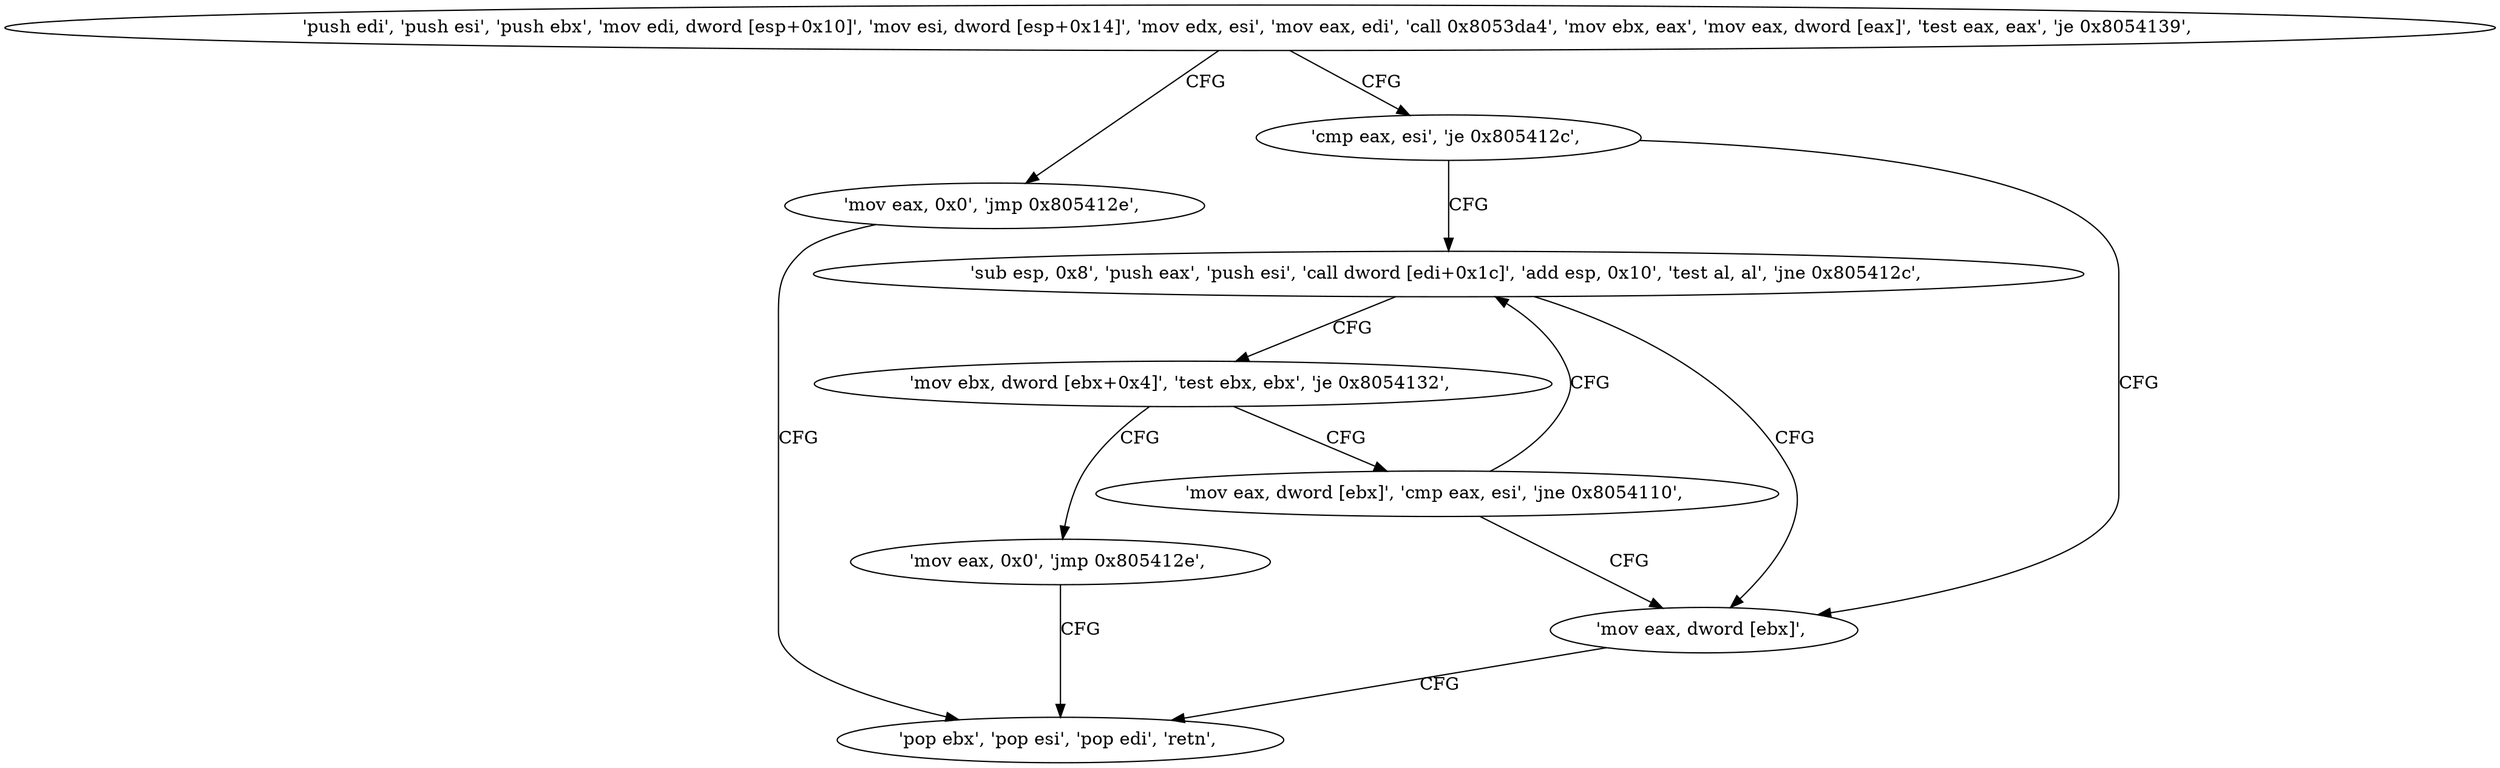 digraph "func" {
"134562032" [label = "'push edi', 'push esi', 'push ebx', 'mov edi, dword [esp+0x10]', 'mov esi, dword [esp+0x14]', 'mov edx, esi', 'mov eax, edi', 'call 0x8053da4', 'mov ebx, eax', 'mov eax, dword [eax]', 'test eax, eax', 'je 0x8054139', " ]
"134562105" [label = "'mov eax, 0x0', 'jmp 0x805412e', " ]
"134562060" [label = "'cmp eax, esi', 'je 0x805412c', " ]
"134562094" [label = "'pop ebx', 'pop esi', 'pop edi', 'retn', " ]
"134562092" [label = "'mov eax, dword [ebx]', " ]
"134562064" [label = "'sub esp, 0x8', 'push eax', 'push esi', 'call dword [edi+0x1c]', 'add esp, 0x10', 'test al, al', 'jne 0x805412c', " ]
"134562079" [label = "'mov ebx, dword [ebx+0x4]', 'test ebx, ebx', 'je 0x8054132', " ]
"134562098" [label = "'mov eax, 0x0', 'jmp 0x805412e', " ]
"134562086" [label = "'mov eax, dword [ebx]', 'cmp eax, esi', 'jne 0x8054110', " ]
"134562032" -> "134562105" [ label = "CFG" ]
"134562032" -> "134562060" [ label = "CFG" ]
"134562105" -> "134562094" [ label = "CFG" ]
"134562060" -> "134562092" [ label = "CFG" ]
"134562060" -> "134562064" [ label = "CFG" ]
"134562092" -> "134562094" [ label = "CFG" ]
"134562064" -> "134562092" [ label = "CFG" ]
"134562064" -> "134562079" [ label = "CFG" ]
"134562079" -> "134562098" [ label = "CFG" ]
"134562079" -> "134562086" [ label = "CFG" ]
"134562098" -> "134562094" [ label = "CFG" ]
"134562086" -> "134562064" [ label = "CFG" ]
"134562086" -> "134562092" [ label = "CFG" ]
}
